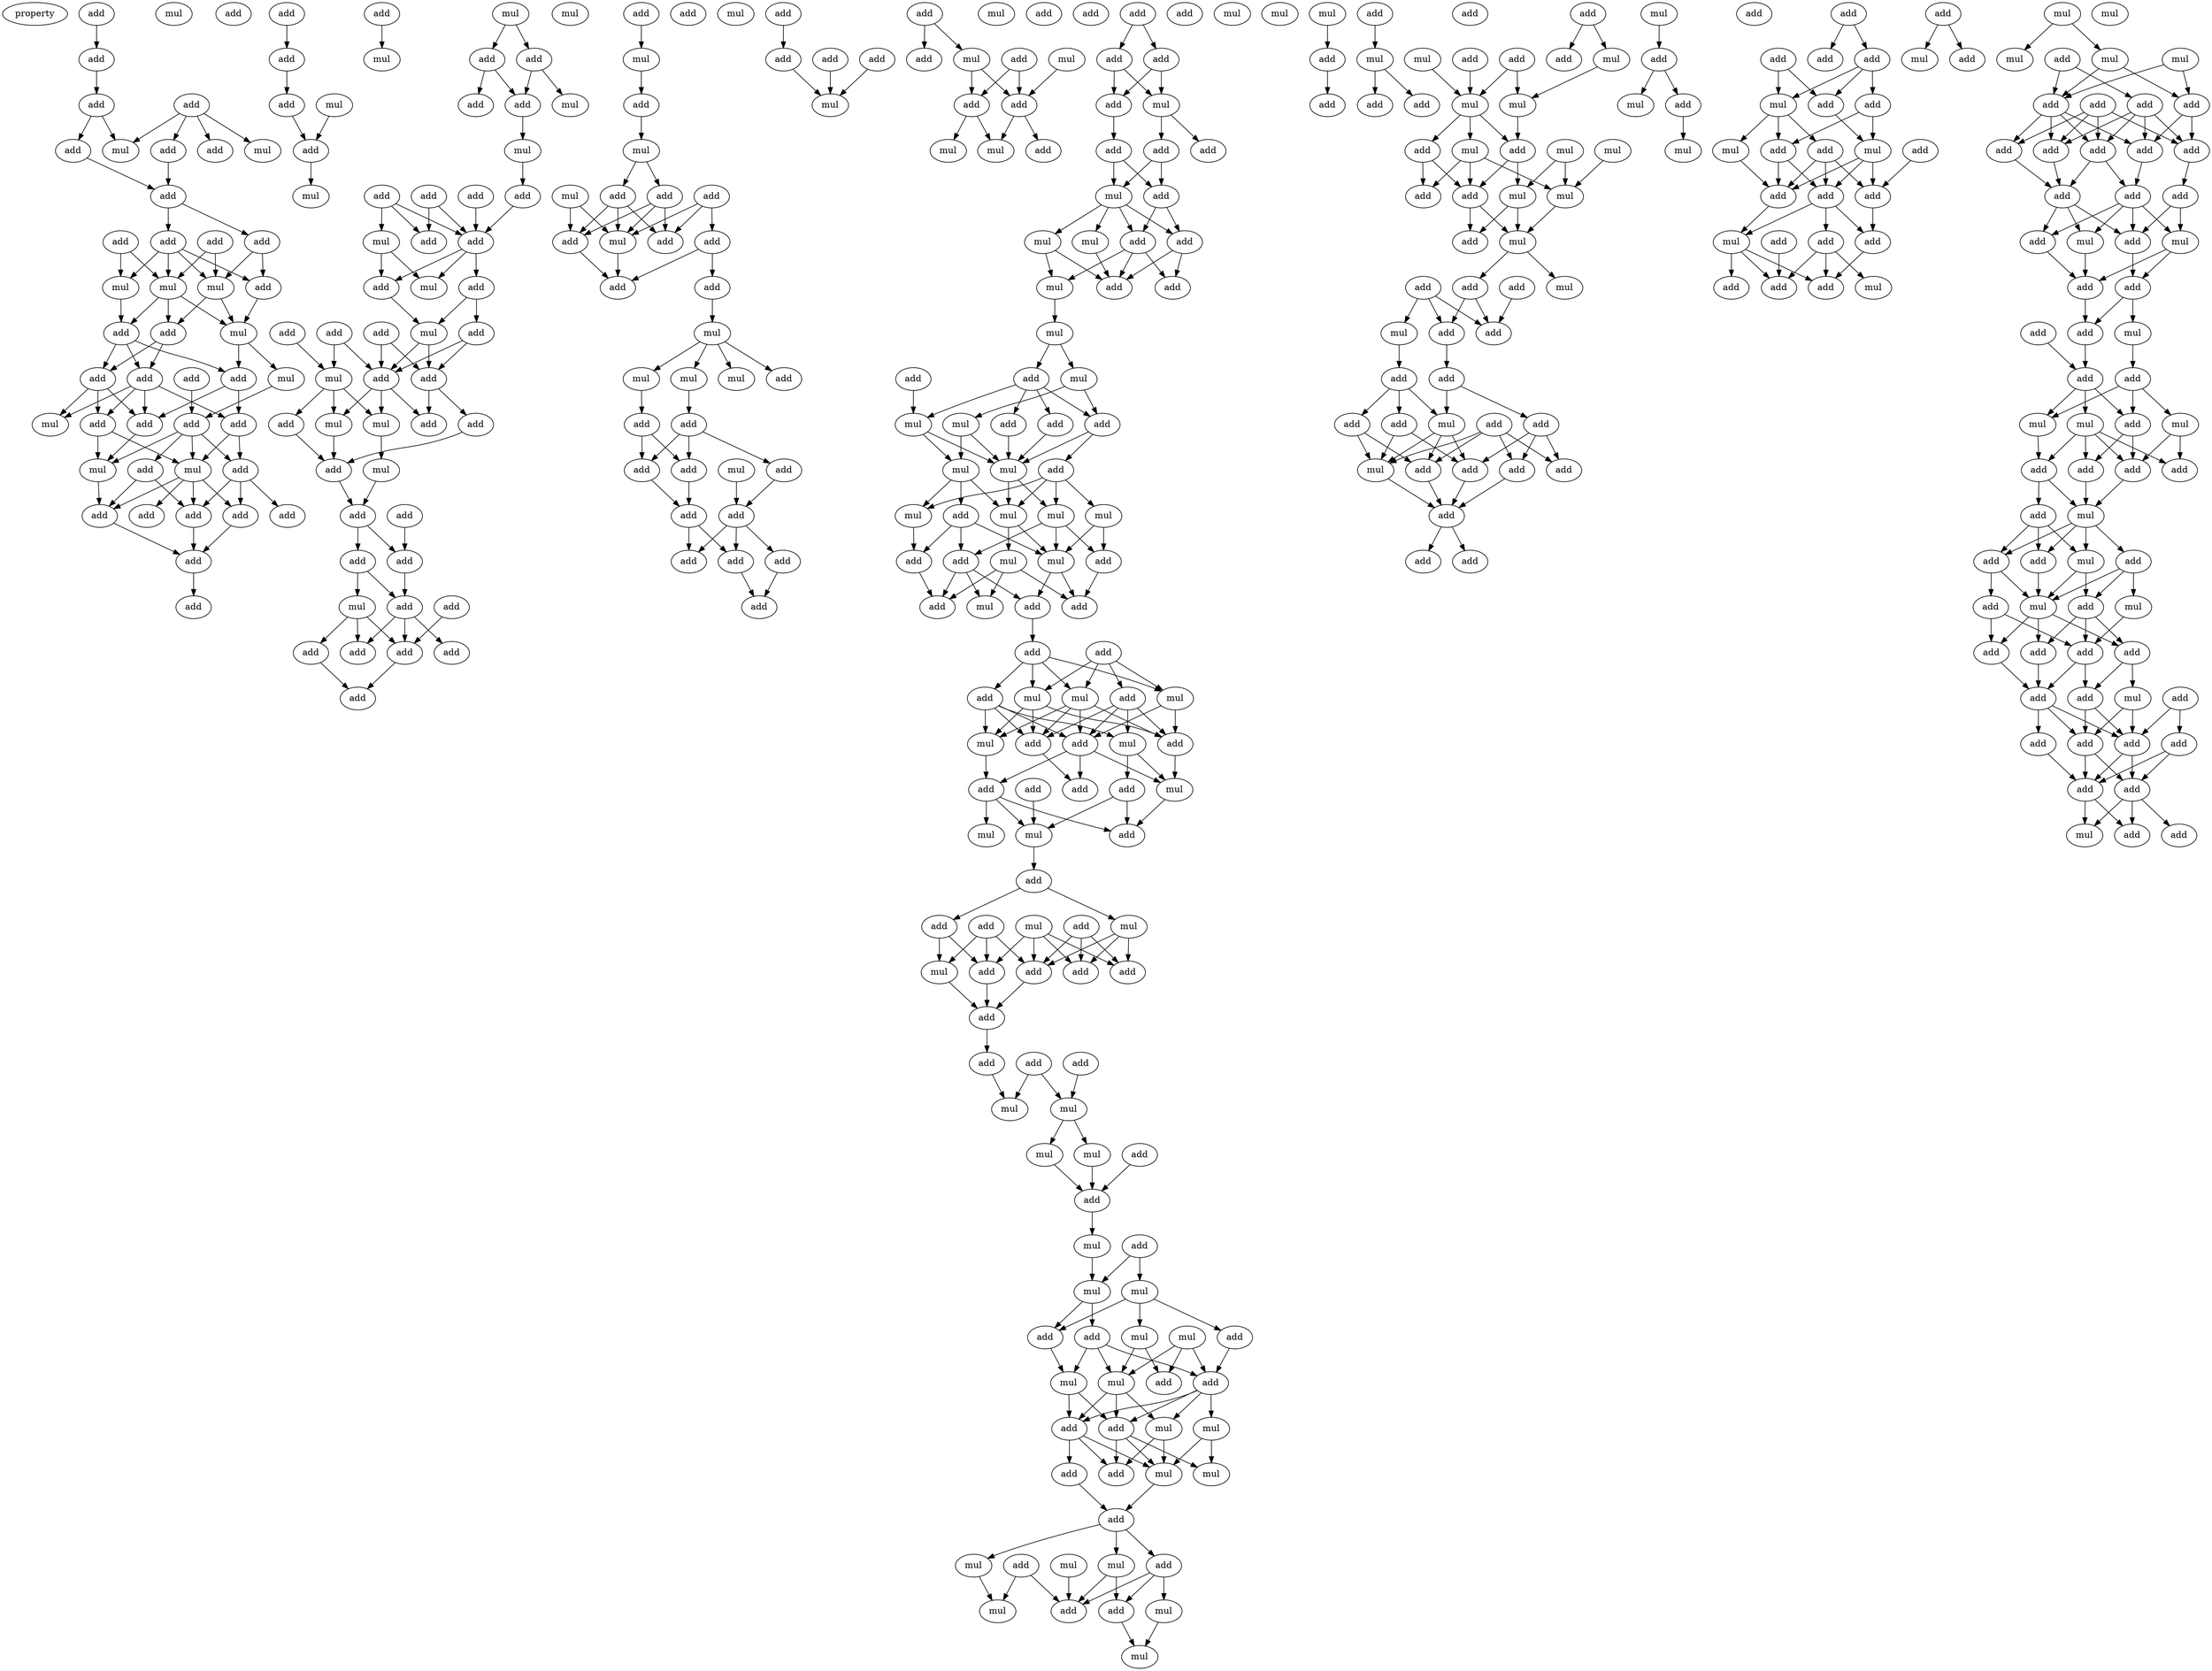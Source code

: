 digraph {
    node [fontcolor=black]
    property [mul=2,lf=1.9]
    0 [ label = add ];
    1 [ label = add ];
    2 [ label = add ];
    3 [ label = add ];
    4 [ label = add ];
    5 [ label = mul ];
    6 [ label = add ];
    7 [ label = mul ];
    8 [ label = add ];
    9 [ label = add ];
    10 [ label = add ];
    11 [ label = add ];
    12 [ label = add ];
    13 [ label = add ];
    14 [ label = mul ];
    15 [ label = mul ];
    16 [ label = mul ];
    17 [ label = mul ];
    18 [ label = add ];
    19 [ label = mul ];
    20 [ label = add ];
    21 [ label = add ];
    22 [ label = add ];
    23 [ label = add ];
    24 [ label = add ];
    25 [ label = add ];
    26 [ label = mul ];
    27 [ label = mul ];
    28 [ label = add ];
    29 [ label = add ];
    30 [ label = add ];
    31 [ label = add ];
    32 [ label = add ];
    33 [ label = add ];
    34 [ label = mul ];
    35 [ label = mul ];
    36 [ label = add ];
    37 [ label = add ];
    38 [ label = add ];
    39 [ label = add ];
    40 [ label = add ];
    41 [ label = add ];
    42 [ label = add ];
    43 [ label = add ];
    44 [ label = add ];
    45 [ label = add ];
    46 [ label = add ];
    47 [ label = mul ];
    48 [ label = add ];
    49 [ label = add ];
    50 [ label = mul ];
    51 [ label = mul ];
    52 [ label = mul ];
    53 [ label = add ];
    54 [ label = add ];
    55 [ label = mul ];
    56 [ label = add ];
    57 [ label = add ];
    58 [ label = mul ];
    59 [ label = add ];
    60 [ label = add ];
    61 [ label = add ];
    62 [ label = add ];
    63 [ label = add ];
    64 [ label = add ];
    65 [ label = mul ];
    66 [ label = add ];
    67 [ label = add ];
    68 [ label = mul ];
    69 [ label = add ];
    70 [ label = add ];
    71 [ label = add ];
    72 [ label = mul ];
    73 [ label = add ];
    74 [ label = add ];
    75 [ label = mul ];
    76 [ label = add ];
    77 [ label = add ];
    78 [ label = mul ];
    79 [ label = add ];
    80 [ label = mul ];
    81 [ label = add ];
    82 [ label = add ];
    83 [ label = mul ];
    84 [ label = mul ];
    85 [ label = add ];
    86 [ label = add ];
    87 [ label = add ];
    88 [ label = add ];
    89 [ label = add ];
    90 [ label = mul ];
    91 [ label = add ];
    92 [ label = add ];
    93 [ label = add ];
    94 [ label = add ];
    95 [ label = add ];
    96 [ label = add ];
    97 [ label = add ];
    98 [ label = mul ];
    99 [ label = add ];
    100 [ label = mul ];
    101 [ label = add ];
    102 [ label = add ];
    103 [ label = add ];
    104 [ label = mul ];
    105 [ label = add ];
    106 [ label = mul ];
    107 [ label = add ];
    108 [ label = add ];
    109 [ label = add ];
    110 [ label = add ];
    111 [ label = add ];
    112 [ label = mul ];
    113 [ label = mul ];
    114 [ label = mul ];
    115 [ label = mul ];
    116 [ label = add ];
    117 [ label = add ];
    118 [ label = add ];
    119 [ label = mul ];
    120 [ label = add ];
    121 [ label = add ];
    122 [ label = add ];
    123 [ label = add ];
    124 [ label = add ];
    125 [ label = add ];
    126 [ label = add ];
    127 [ label = add ];
    128 [ label = add ];
    129 [ label = mul ];
    130 [ label = add ];
    131 [ label = add ];
    132 [ label = add ];
    133 [ label = add ];
    134 [ label = mul ];
    135 [ label = add ];
    136 [ label = add ];
    137 [ label = mul ];
    138 [ label = mul ];
    139 [ label = mul ];
    140 [ label = add ];
    141 [ label = add ];
    142 [ label = add ];
    143 [ label = add ];
    144 [ label = add ];
    145 [ label = mul ];
    146 [ label = add ];
    147 [ label = mul ];
    148 [ label = add ];
    149 [ label = add ];
    150 [ label = add ];
    151 [ label = add ];
    152 [ label = mul ];
    153 [ label = add ];
    154 [ label = add ];
    155 [ label = add ];
    156 [ label = mul ];
    157 [ label = add ];
    158 [ label = mul ];
    159 [ label = mul ];
    160 [ label = add ];
    161 [ label = add ];
    162 [ label = add ];
    163 [ label = add ];
    164 [ label = add ];
    165 [ label = mul ];
    166 [ label = mul ];
    167 [ label = add ];
    168 [ label = add ];
    169 [ label = mul ];
    170 [ label = mul ];
    171 [ label = add ];
    172 [ label = mul ];
    173 [ label = add ];
    174 [ label = add ];
    175 [ label = mul ];
    176 [ label = mul ];
    177 [ label = add ];
    178 [ label = mul ];
    179 [ label = mul ];
    180 [ label = add ];
    181 [ label = mul ];
    182 [ label = mul ];
    183 [ label = mul ];
    184 [ label = add ];
    185 [ label = mul ];
    186 [ label = add ];
    187 [ label = add ];
    188 [ label = add ];
    189 [ label = mul ];
    190 [ label = add ];
    191 [ label = add ];
    192 [ label = mul ];
    193 [ label = add ];
    194 [ label = add ];
    195 [ label = add ];
    196 [ label = mul ];
    197 [ label = add ];
    198 [ label = mul ];
    199 [ label = mul ];
    200 [ label = add ];
    201 [ label = mul ];
    202 [ label = add ];
    203 [ label = mul ];
    204 [ label = add ];
    205 [ label = add ];
    206 [ label = mul ];
    207 [ label = add ];
    208 [ label = add ];
    209 [ label = add ];
    210 [ label = mul ];
    211 [ label = mul ];
    212 [ label = add ];
    213 [ label = add ];
    214 [ label = add ];
    215 [ label = add ];
    216 [ label = mul ];
    217 [ label = mul ];
    218 [ label = add ];
    219 [ label = add ];
    220 [ label = add ];
    221 [ label = mul ];
    222 [ label = add ];
    223 [ label = add ];
    224 [ label = add ];
    225 [ label = mul ];
    226 [ label = add ];
    227 [ label = add ];
    228 [ label = add ];
    229 [ label = mul ];
    230 [ label = mul ];
    231 [ label = mul ];
    232 [ label = mul ];
    233 [ label = add ];
    234 [ label = add ];
    235 [ label = mul ];
    236 [ label = add ];
    237 [ label = mul ];
    238 [ label = mul ];
    239 [ label = mul ];
    240 [ label = mul ];
    241 [ label = add ];
    242 [ label = add ];
    243 [ label = add ];
    244 [ label = add ];
    245 [ label = add ];
    246 [ label = mul ];
    247 [ label = mul ];
    248 [ label = add ];
    249 [ label = add ];
    250 [ label = mul ];
    251 [ label = mul ];
    252 [ label = add ];
    253 [ label = mul ];
    254 [ label = mul ];
    255 [ label = add ];
    256 [ label = add ];
    257 [ label = add ];
    258 [ label = mul ];
    259 [ label = mul ];
    260 [ label = add ];
    261 [ label = mul ];
    262 [ label = mul ];
    263 [ label = mul ];
    264 [ label = add ];
    265 [ label = add ];
    266 [ label = mul ];
    267 [ label = mul ];
    268 [ label = add ];
    269 [ label = mul ];
    270 [ label = add ];
    271 [ label = add ];
    272 [ label = add ];
    273 [ label = add ];
    274 [ label = add ];
    275 [ label = add ];
    276 [ label = add ];
    277 [ label = mul ];
    278 [ label = mul ];
    279 [ label = add ];
    280 [ label = add ];
    281 [ label = mul ];
    282 [ label = mul ];
    283 [ label = mul ];
    284 [ label = add ];
    285 [ label = mul ];
    286 [ label = add ];
    287 [ label = mul ];
    288 [ label = mul ];
    289 [ label = mul ];
    290 [ label = add ];
    291 [ label = add ];
    292 [ label = add ];
    293 [ label = mul ];
    294 [ label = add ];
    295 [ label = add ];
    296 [ label = mul ];
    297 [ label = add ];
    298 [ label = add ];
    299 [ label = add ];
    300 [ label = mul ];
    301 [ label = add ];
    302 [ label = add ];
    303 [ label = add ];
    304 [ label = add ];
    305 [ label = add ];
    306 [ label = mul ];
    307 [ label = add ];
    308 [ label = add ];
    309 [ label = add ];
    310 [ label = mul ];
    311 [ label = add ];
    312 [ label = add ];
    313 [ label = add ];
    314 [ label = mul ];
    315 [ label = add ];
    316 [ label = add ];
    317 [ label = add ];
    318 [ label = mul ];
    319 [ label = add ];
    320 [ label = add ];
    321 [ label = mul ];
    322 [ label = add ];
    323 [ label = add ];
    324 [ label = add ];
    325 [ label = add ];
    326 [ label = add ];
    327 [ label = add ];
    328 [ label = mul ];
    329 [ label = add ];
    330 [ label = add ];
    331 [ label = mul ];
    332 [ label = add ];
    333 [ label = mul ];
    334 [ label = add ];
    335 [ label = add ];
    336 [ label = add ];
    337 [ label = add ];
    338 [ label = add ];
    339 [ label = mul ];
    340 [ label = add ];
    341 [ label = add ];
    342 [ label = add ];
    343 [ label = add ];
    344 [ label = add ];
    345 [ label = mul ];
    346 [ label = mul ];
    347 [ label = add ];
    348 [ label = mul ];
    349 [ label = mul ];
    350 [ label = add ];
    351 [ label = mul ];
    352 [ label = mul ];
    353 [ label = add ];
    354 [ label = add ];
    355 [ label = add ];
    356 [ label = add ];
    357 [ label = add ];
    358 [ label = add ];
    359 [ label = add ];
    360 [ label = add ];
    361 [ label = add ];
    362 [ label = add ];
    363 [ label = add ];
    364 [ label = add ];
    365 [ label = mul ];
    366 [ label = add ];
    367 [ label = mul ];
    368 [ label = mul ];
    369 [ label = add ];
    370 [ label = add ];
    371 [ label = add ];
    372 [ label = mul ];
    373 [ label = add ];
    374 [ label = add ];
    375 [ label = add ];
    376 [ label = add ];
    377 [ label = mul ];
    378 [ label = add ];
    379 [ label = mul ];
    380 [ label = mul ];
    381 [ label = add ];
    382 [ label = add ];
    383 [ label = add ];
    384 [ label = add ];
    385 [ label = add ];
    386 [ label = mul ];
    387 [ label = add ];
    388 [ label = add ];
    389 [ label = mul ];
    390 [ label = add ];
    391 [ label = add ];
    392 [ label = mul ];
    393 [ label = mul ];
    394 [ label = add ];
    395 [ label = add ];
    396 [ label = add ];
    397 [ label = add ];
    398 [ label = add ];
    399 [ label = add ];
    400 [ label = add ];
    401 [ label = mul ];
    402 [ label = add ];
    403 [ label = add ];
    404 [ label = add ];
    405 [ label = add ];
    406 [ label = add ];
    407 [ label = add ];
    408 [ label = add ];
    409 [ label = mul ];
    410 [ label = add ];
    411 [ label = add ];
    0 -> 1 [ name = 0 ];
    1 -> 3 [ name = 1 ];
    2 -> 4 [ name = 2 ];
    2 -> 5 [ name = 3 ];
    2 -> 6 [ name = 4 ];
    2 -> 7 [ name = 5 ];
    3 -> 5 [ name = 6 ];
    3 -> 8 [ name = 7 ];
    6 -> 9 [ name = 8 ];
    8 -> 9 [ name = 9 ];
    9 -> 10 [ name = 10 ];
    9 -> 11 [ name = 11 ];
    10 -> 16 [ name = 12 ];
    10 -> 18 [ name = 13 ];
    11 -> 15 [ name = 14 ];
    11 -> 16 [ name = 15 ];
    11 -> 17 [ name = 16 ];
    11 -> 18 [ name = 17 ];
    12 -> 15 [ name = 18 ];
    12 -> 17 [ name = 19 ];
    13 -> 16 [ name = 20 ];
    13 -> 17 [ name = 21 ];
    15 -> 20 [ name = 22 ];
    16 -> 19 [ name = 23 ];
    16 -> 21 [ name = 24 ];
    17 -> 19 [ name = 25 ];
    17 -> 20 [ name = 26 ];
    17 -> 21 [ name = 27 ];
    18 -> 19 [ name = 28 ];
    19 -> 22 [ name = 29 ];
    19 -> 26 [ name = 30 ];
    20 -> 22 [ name = 31 ];
    20 -> 24 [ name = 32 ];
    20 -> 25 [ name = 33 ];
    21 -> 24 [ name = 34 ];
    21 -> 25 [ name = 35 ];
    22 -> 30 [ name = 36 ];
    22 -> 31 [ name = 37 ];
    23 -> 28 [ name = 38 ];
    24 -> 27 [ name = 39 ];
    24 -> 29 [ name = 40 ];
    24 -> 30 [ name = 41 ];
    24 -> 31 [ name = 42 ];
    25 -> 27 [ name = 43 ];
    25 -> 29 [ name = 44 ];
    25 -> 31 [ name = 45 ];
    26 -> 28 [ name = 46 ];
    28 -> 32 [ name = 47 ];
    28 -> 33 [ name = 48 ];
    28 -> 34 [ name = 49 ];
    28 -> 35 [ name = 50 ];
    29 -> 34 [ name = 51 ];
    29 -> 35 [ name = 52 ];
    30 -> 32 [ name = 53 ];
    30 -> 35 [ name = 54 ];
    31 -> 34 [ name = 55 ];
    32 -> 38 [ name = 56 ];
    32 -> 39 [ name = 57 ];
    32 -> 40 [ name = 58 ];
    33 -> 36 [ name = 59 ];
    33 -> 39 [ name = 60 ];
    34 -> 36 [ name = 61 ];
    35 -> 36 [ name = 62 ];
    35 -> 37 [ name = 63 ];
    35 -> 39 [ name = 64 ];
    35 -> 40 [ name = 65 ];
    36 -> 41 [ name = 66 ];
    39 -> 41 [ name = 67 ];
    40 -> 41 [ name = 68 ];
    41 -> 43 [ name = 69 ];
    44 -> 45 [ name = 70 ];
    45 -> 46 [ name = 71 ];
    46 -> 48 [ name = 72 ];
    47 -> 48 [ name = 73 ];
    48 -> 50 [ name = 74 ];
    49 -> 52 [ name = 75 ];
    51 -> 53 [ name = 76 ];
    51 -> 54 [ name = 77 ];
    53 -> 56 [ name = 78 ];
    53 -> 57 [ name = 79 ];
    54 -> 55 [ name = 80 ];
    54 -> 57 [ name = 81 ];
    57 -> 58 [ name = 82 ];
    58 -> 62 [ name = 83 ];
    59 -> 63 [ name = 84 ];
    59 -> 64 [ name = 85 ];
    60 -> 63 [ name = 86 ];
    60 -> 64 [ name = 87 ];
    60 -> 65 [ name = 88 ];
    61 -> 64 [ name = 89 ];
    62 -> 64 [ name = 90 ];
    64 -> 66 [ name = 91 ];
    64 -> 67 [ name = 92 ];
    64 -> 68 [ name = 93 ];
    65 -> 66 [ name = 94 ];
    65 -> 68 [ name = 95 ];
    66 -> 72 [ name = 96 ];
    67 -> 72 [ name = 97 ];
    67 -> 73 [ name = 98 ];
    69 -> 75 [ name = 99 ];
    70 -> 75 [ name = 100 ];
    70 -> 76 [ name = 101 ];
    71 -> 74 [ name = 102 ];
    71 -> 76 [ name = 103 ];
    72 -> 74 [ name = 104 ];
    72 -> 76 [ name = 105 ];
    73 -> 74 [ name = 106 ];
    73 -> 76 [ name = 107 ];
    74 -> 77 [ name = 108 ];
    74 -> 79 [ name = 109 ];
    75 -> 78 [ name = 110 ];
    75 -> 80 [ name = 111 ];
    75 -> 81 [ name = 112 ];
    76 -> 77 [ name = 113 ];
    76 -> 78 [ name = 114 ];
    76 -> 80 [ name = 115 ];
    78 -> 82 [ name = 116 ];
    79 -> 82 [ name = 117 ];
    80 -> 83 [ name = 118 ];
    81 -> 82 [ name = 119 ];
    82 -> 85 [ name = 120 ];
    83 -> 85 [ name = 121 ];
    85 -> 87 [ name = 122 ];
    85 -> 88 [ name = 123 ];
    86 -> 88 [ name = 124 ];
    87 -> 89 [ name = 125 ];
    87 -> 90 [ name = 126 ];
    88 -> 89 [ name = 127 ];
    89 -> 93 [ name = 128 ];
    89 -> 94 [ name = 129 ];
    89 -> 95 [ name = 130 ];
    90 -> 94 [ name = 131 ];
    90 -> 95 [ name = 132 ];
    90 -> 96 [ name = 133 ];
    91 -> 95 [ name = 134 ];
    92 -> 98 [ name = 135 ];
    95 -> 97 [ name = 136 ];
    96 -> 97 [ name = 137 ];
    98 -> 99 [ name = 138 ];
    99 -> 100 [ name = 139 ];
    100 -> 102 [ name = 140 ];
    100 -> 103 [ name = 141 ];
    102 -> 106 [ name = 142 ];
    102 -> 107 [ name = 143 ];
    102 -> 109 [ name = 144 ];
    103 -> 106 [ name = 145 ];
    103 -> 107 [ name = 146 ];
    103 -> 109 [ name = 147 ];
    104 -> 106 [ name = 148 ];
    104 -> 109 [ name = 149 ];
    105 -> 106 [ name = 150 ];
    105 -> 107 [ name = 151 ];
    105 -> 108 [ name = 152 ];
    106 -> 111 [ name = 153 ];
    108 -> 110 [ name = 154 ];
    108 -> 111 [ name = 155 ];
    109 -> 111 [ name = 156 ];
    110 -> 112 [ name = 157 ];
    112 -> 113 [ name = 158 ];
    112 -> 114 [ name = 159 ];
    112 -> 115 [ name = 160 ];
    112 -> 116 [ name = 161 ];
    113 -> 117 [ name = 162 ];
    115 -> 118 [ name = 163 ];
    117 -> 120 [ name = 164 ];
    117 -> 121 [ name = 165 ];
    117 -> 122 [ name = 166 ];
    118 -> 120 [ name = 167 ];
    118 -> 121 [ name = 168 ];
    119 -> 123 [ name = 169 ];
    120 -> 124 [ name = 170 ];
    121 -> 124 [ name = 171 ];
    122 -> 123 [ name = 172 ];
    123 -> 125 [ name = 173 ];
    123 -> 126 [ name = 174 ];
    123 -> 127 [ name = 175 ];
    124 -> 125 [ name = 176 ];
    124 -> 127 [ name = 177 ];
    126 -> 128 [ name = 178 ];
    127 -> 128 [ name = 179 ];
    130 -> 132 [ name = 180 ];
    131 -> 134 [ name = 181 ];
    132 -> 134 [ name = 182 ];
    133 -> 134 [ name = 183 ];
    135 -> 136 [ name = 184 ];
    135 -> 137 [ name = 185 ];
    137 -> 141 [ name = 186 ];
    137 -> 142 [ name = 187 ];
    139 -> 142 [ name = 188 ];
    140 -> 141 [ name = 189 ];
    140 -> 142 [ name = 190 ];
    141 -> 145 [ name = 191 ];
    141 -> 147 [ name = 192 ];
    142 -> 146 [ name = 193 ];
    142 -> 147 [ name = 194 ];
    148 -> 149 [ name = 195 ];
    148 -> 150 [ name = 196 ];
    149 -> 151 [ name = 197 ];
    149 -> 152 [ name = 198 ];
    150 -> 151 [ name = 199 ];
    150 -> 152 [ name = 200 ];
    151 -> 153 [ name = 201 ];
    152 -> 154 [ name = 202 ];
    152 -> 155 [ name = 203 ];
    153 -> 156 [ name = 204 ];
    153 -> 157 [ name = 205 ];
    155 -> 156 [ name = 206 ];
    155 -> 157 [ name = 207 ];
    156 -> 158 [ name = 208 ];
    156 -> 159 [ name = 209 ];
    156 -> 161 [ name = 210 ];
    156 -> 162 [ name = 211 ];
    157 -> 161 [ name = 212 ];
    157 -> 162 [ name = 213 ];
    158 -> 163 [ name = 214 ];
    158 -> 165 [ name = 215 ];
    159 -> 163 [ name = 216 ];
    161 -> 163 [ name = 217 ];
    161 -> 164 [ name = 218 ];
    161 -> 165 [ name = 219 ];
    162 -> 163 [ name = 220 ];
    162 -> 164 [ name = 221 ];
    165 -> 166 [ name = 222 ];
    166 -> 167 [ name = 223 ];
    166 -> 169 [ name = 224 ];
    167 -> 170 [ name = 225 ];
    167 -> 171 [ name = 226 ];
    167 -> 173 [ name = 227 ];
    167 -> 174 [ name = 228 ];
    168 -> 170 [ name = 229 ];
    169 -> 171 [ name = 230 ];
    169 -> 172 [ name = 231 ];
    170 -> 175 [ name = 232 ];
    170 -> 176 [ name = 233 ];
    171 -> 175 [ name = 234 ];
    171 -> 177 [ name = 235 ];
    172 -> 175 [ name = 236 ];
    172 -> 176 [ name = 237 ];
    173 -> 175 [ name = 238 ];
    174 -> 175 [ name = 239 ];
    175 -> 179 [ name = 240 ];
    175 -> 181 [ name = 241 ];
    176 -> 180 [ name = 242 ];
    176 -> 181 [ name = 243 ];
    176 -> 182 [ name = 244 ];
    177 -> 178 [ name = 245 ];
    177 -> 179 [ name = 246 ];
    177 -> 181 [ name = 247 ];
    177 -> 182 [ name = 248 ];
    178 -> 183 [ name = 249 ];
    178 -> 186 [ name = 250 ];
    179 -> 183 [ name = 251 ];
    179 -> 184 [ name = 252 ];
    179 -> 186 [ name = 253 ];
    180 -> 183 [ name = 254 ];
    180 -> 184 [ name = 255 ];
    180 -> 187 [ name = 256 ];
    181 -> 183 [ name = 257 ];
    181 -> 185 [ name = 258 ];
    182 -> 187 [ name = 259 ];
    183 -> 188 [ name = 260 ];
    183 -> 190 [ name = 261 ];
    184 -> 189 [ name = 262 ];
    184 -> 190 [ name = 263 ];
    184 -> 191 [ name = 264 ];
    185 -> 188 [ name = 265 ];
    185 -> 189 [ name = 266 ];
    185 -> 191 [ name = 267 ];
    186 -> 188 [ name = 268 ];
    187 -> 191 [ name = 269 ];
    190 -> 194 [ name = 270 ];
    193 -> 196 [ name = 271 ];
    193 -> 197 [ name = 272 ];
    193 -> 198 [ name = 273 ];
    193 -> 199 [ name = 274 ];
    194 -> 195 [ name = 275 ];
    194 -> 196 [ name = 276 ];
    194 -> 198 [ name = 277 ];
    194 -> 199 [ name = 278 ];
    195 -> 201 [ name = 279 ];
    195 -> 202 [ name = 280 ];
    195 -> 203 [ name = 281 ];
    195 -> 204 [ name = 282 ];
    196 -> 200 [ name = 283 ];
    196 -> 201 [ name = 284 ];
    196 -> 204 [ name = 285 ];
    197 -> 200 [ name = 286 ];
    197 -> 202 [ name = 287 ];
    197 -> 203 [ name = 288 ];
    197 -> 204 [ name = 289 ];
    198 -> 200 [ name = 290 ];
    198 -> 201 [ name = 291 ];
    198 -> 202 [ name = 292 ];
    198 -> 204 [ name = 293 ];
    199 -> 200 [ name = 294 ];
    199 -> 202 [ name = 295 ];
    200 -> 206 [ name = 296 ];
    201 -> 208 [ name = 297 ];
    202 -> 205 [ name = 298 ];
    202 -> 206 [ name = 299 ];
    202 -> 208 [ name = 300 ];
    203 -> 206 [ name = 301 ];
    203 -> 209 [ name = 302 ];
    204 -> 205 [ name = 303 ];
    206 -> 212 [ name = 304 ];
    207 -> 211 [ name = 305 ];
    208 -> 210 [ name = 306 ];
    208 -> 211 [ name = 307 ];
    208 -> 212 [ name = 308 ];
    209 -> 211 [ name = 309 ];
    209 -> 212 [ name = 310 ];
    211 -> 213 [ name = 311 ];
    213 -> 216 [ name = 312 ];
    213 -> 218 [ name = 313 ];
    214 -> 219 [ name = 314 ];
    214 -> 222 [ name = 315 ];
    214 -> 223 [ name = 316 ];
    215 -> 220 [ name = 317 ];
    215 -> 221 [ name = 318 ];
    215 -> 222 [ name = 319 ];
    216 -> 219 [ name = 320 ];
    216 -> 222 [ name = 321 ];
    216 -> 223 [ name = 322 ];
    217 -> 219 [ name = 323 ];
    217 -> 220 [ name = 324 ];
    217 -> 222 [ name = 325 ];
    217 -> 223 [ name = 326 ];
    218 -> 220 [ name = 327 ];
    218 -> 221 [ name = 328 ];
    220 -> 224 [ name = 329 ];
    221 -> 224 [ name = 330 ];
    222 -> 224 [ name = 331 ];
    224 -> 226 [ name = 332 ];
    226 -> 230 [ name = 333 ];
    227 -> 229 [ name = 334 ];
    227 -> 230 [ name = 335 ];
    228 -> 229 [ name = 336 ];
    229 -> 231 [ name = 337 ];
    229 -> 232 [ name = 338 ];
    231 -> 234 [ name = 339 ];
    232 -> 234 [ name = 340 ];
    233 -> 234 [ name = 341 ];
    234 -> 235 [ name = 342 ];
    235 -> 237 [ name = 343 ];
    236 -> 237 [ name = 344 ];
    236 -> 238 [ name = 345 ];
    237 -> 241 [ name = 346 ];
    237 -> 243 [ name = 347 ];
    238 -> 240 [ name = 348 ];
    238 -> 241 [ name = 349 ];
    238 -> 242 [ name = 350 ];
    239 -> 244 [ name = 351 ];
    239 -> 245 [ name = 352 ];
    239 -> 247 [ name = 353 ];
    240 -> 244 [ name = 354 ];
    240 -> 247 [ name = 355 ];
    241 -> 246 [ name = 356 ];
    242 -> 245 [ name = 357 ];
    243 -> 245 [ name = 358 ];
    243 -> 246 [ name = 359 ];
    243 -> 247 [ name = 360 ];
    245 -> 248 [ name = 361 ];
    245 -> 249 [ name = 362 ];
    245 -> 250 [ name = 363 ];
    245 -> 251 [ name = 364 ];
    246 -> 248 [ name = 365 ];
    246 -> 249 [ name = 366 ];
    247 -> 248 [ name = 367 ];
    247 -> 249 [ name = 368 ];
    247 -> 251 [ name = 369 ];
    248 -> 252 [ name = 370 ];
    248 -> 254 [ name = 371 ];
    248 -> 255 [ name = 372 ];
    249 -> 252 [ name = 373 ];
    249 -> 253 [ name = 374 ];
    249 -> 254 [ name = 375 ];
    250 -> 253 [ name = 376 ];
    250 -> 254 [ name = 377 ];
    251 -> 252 [ name = 378 ];
    251 -> 254 [ name = 379 ];
    254 -> 256 [ name = 380 ];
    255 -> 256 [ name = 381 ];
    256 -> 258 [ name = 382 ];
    256 -> 259 [ name = 383 ];
    256 -> 260 [ name = 384 ];
    257 -> 262 [ name = 385 ];
    257 -> 264 [ name = 386 ];
    258 -> 264 [ name = 387 ];
    258 -> 265 [ name = 388 ];
    259 -> 262 [ name = 389 ];
    260 -> 263 [ name = 390 ];
    260 -> 264 [ name = 391 ];
    260 -> 265 [ name = 392 ];
    261 -> 264 [ name = 393 ];
    263 -> 266 [ name = 394 ];
    265 -> 266 [ name = 395 ];
    267 -> 271 [ name = 396 ];
    268 -> 269 [ name = 397 ];
    269 -> 273 [ name = 398 ];
    269 -> 274 [ name = 399 ];
    271 -> 272 [ name = 400 ];
    275 -> 278 [ name = 401 ];
    275 -> 280 [ name = 402 ];
    276 -> 281 [ name = 403 ];
    277 -> 281 [ name = 404 ];
    278 -> 282 [ name = 405 ];
    279 -> 281 [ name = 406 ];
    279 -> 282 [ name = 407 ];
    281 -> 284 [ name = 408 ];
    281 -> 286 [ name = 409 ];
    281 -> 287 [ name = 410 ];
    282 -> 284 [ name = 411 ];
    283 -> 288 [ name = 412 ];
    283 -> 289 [ name = 413 ];
    284 -> 289 [ name = 414 ];
    284 -> 291 [ name = 415 ];
    285 -> 288 [ name = 416 ];
    286 -> 290 [ name = 417 ];
    286 -> 291 [ name = 418 ];
    287 -> 288 [ name = 419 ];
    287 -> 290 [ name = 420 ];
    287 -> 291 [ name = 421 ];
    288 -> 293 [ name = 422 ];
    289 -> 292 [ name = 423 ];
    289 -> 293 [ name = 424 ];
    291 -> 292 [ name = 425 ];
    291 -> 293 [ name = 426 ];
    293 -> 295 [ name = 427 ];
    293 -> 296 [ name = 428 ];
    294 -> 299 [ name = 429 ];
    295 -> 298 [ name = 430 ];
    295 -> 299 [ name = 431 ];
    297 -> 298 [ name = 432 ];
    297 -> 299 [ name = 433 ];
    297 -> 300 [ name = 434 ];
    298 -> 302 [ name = 435 ];
    300 -> 301 [ name = 436 ];
    301 -> 305 [ name = 437 ];
    301 -> 306 [ name = 438 ];
    301 -> 307 [ name = 439 ];
    302 -> 304 [ name = 440 ];
    302 -> 306 [ name = 441 ];
    303 -> 308 [ name = 442 ];
    303 -> 309 [ name = 443 ];
    303 -> 310 [ name = 444 ];
    303 -> 312 [ name = 445 ];
    304 -> 309 [ name = 446 ];
    304 -> 311 [ name = 447 ];
    304 -> 312 [ name = 448 ];
    305 -> 310 [ name = 449 ];
    305 -> 311 [ name = 450 ];
    306 -> 308 [ name = 451 ];
    306 -> 310 [ name = 452 ];
    306 -> 311 [ name = 453 ];
    307 -> 308 [ name = 454 ];
    307 -> 310 [ name = 455 ];
    308 -> 313 [ name = 456 ];
    309 -> 313 [ name = 457 ];
    310 -> 313 [ name = 458 ];
    311 -> 313 [ name = 459 ];
    313 -> 315 [ name = 460 ];
    313 -> 316 [ name = 461 ];
    314 -> 317 [ name = 462 ];
    317 -> 318 [ name = 463 ];
    317 -> 319 [ name = 464 ];
    319 -> 321 [ name = 465 ];
    322 -> 324 [ name = 466 ];
    322 -> 325 [ name = 467 ];
    323 -> 327 [ name = 468 ];
    323 -> 328 [ name = 469 ];
    324 -> 326 [ name = 470 ];
    324 -> 327 [ name = 471 ];
    324 -> 328 [ name = 472 ];
    326 -> 329 [ name = 473 ];
    326 -> 331 [ name = 474 ];
    327 -> 331 [ name = 475 ];
    328 -> 329 [ name = 476 ];
    328 -> 330 [ name = 477 ];
    328 -> 333 [ name = 478 ];
    329 -> 334 [ name = 479 ];
    329 -> 336 [ name = 480 ];
    330 -> 334 [ name = 481 ];
    330 -> 335 [ name = 482 ];
    330 -> 336 [ name = 483 ];
    331 -> 334 [ name = 484 ];
    331 -> 335 [ name = 485 ];
    331 -> 336 [ name = 486 ];
    332 -> 335 [ name = 487 ];
    333 -> 336 [ name = 488 ];
    334 -> 338 [ name = 489 ];
    334 -> 339 [ name = 490 ];
    334 -> 340 [ name = 491 ];
    335 -> 338 [ name = 492 ];
    336 -> 339 [ name = 493 ];
    337 -> 344 [ name = 494 ];
    338 -> 342 [ name = 495 ];
    339 -> 342 [ name = 496 ];
    339 -> 343 [ name = 497 ];
    339 -> 344 [ name = 498 ];
    340 -> 342 [ name = 499 ];
    340 -> 344 [ name = 500 ];
    340 -> 345 [ name = 501 ];
    341 -> 346 [ name = 502 ];
    341 -> 347 [ name = 503 ];
    348 -> 351 [ name = 504 ];
    348 -> 352 [ name = 505 ];
    349 -> 355 [ name = 506 ];
    349 -> 356 [ name = 507 ];
    350 -> 354 [ name = 508 ];
    350 -> 355 [ name = 509 ];
    352 -> 355 [ name = 510 ];
    352 -> 356 [ name = 511 ];
    353 -> 357 [ name = 512 ];
    353 -> 359 [ name = 513 ];
    353 -> 360 [ name = 514 ];
    353 -> 361 [ name = 515 ];
    354 -> 357 [ name = 516 ];
    354 -> 358 [ name = 517 ];
    354 -> 359 [ name = 518 ];
    354 -> 361 [ name = 519 ];
    355 -> 358 [ name = 520 ];
    355 -> 359 [ name = 521 ];
    355 -> 360 [ name = 522 ];
    355 -> 361 [ name = 523 ];
    356 -> 357 [ name = 524 ];
    356 -> 358 [ name = 525 ];
    357 -> 364 [ name = 526 ];
    358 -> 362 [ name = 527 ];
    359 -> 362 [ name = 528 ];
    359 -> 363 [ name = 529 ];
    360 -> 363 [ name = 530 ];
    361 -> 363 [ name = 531 ];
    362 -> 365 [ name = 532 ];
    362 -> 366 [ name = 533 ];
    362 -> 368 [ name = 534 ];
    362 -> 369 [ name = 535 ];
    363 -> 365 [ name = 536 ];
    363 -> 366 [ name = 537 ];
    363 -> 369 [ name = 538 ];
    364 -> 368 [ name = 539 ];
    364 -> 369 [ name = 540 ];
    365 -> 370 [ name = 541 ];
    366 -> 370 [ name = 542 ];
    368 -> 370 [ name = 543 ];
    368 -> 371 [ name = 544 ];
    369 -> 371 [ name = 545 ];
    370 -> 373 [ name = 546 ];
    371 -> 372 [ name = 547 ];
    371 -> 373 [ name = 548 ];
    372 -> 376 [ name = 549 ];
    373 -> 375 [ name = 550 ];
    374 -> 375 [ name = 551 ];
    375 -> 377 [ name = 552 ];
    375 -> 378 [ name = 553 ];
    375 -> 380 [ name = 554 ];
    376 -> 378 [ name = 555 ];
    376 -> 379 [ name = 556 ];
    376 -> 380 [ name = 557 ];
    377 -> 381 [ name = 558 ];
    377 -> 382 [ name = 559 ];
    377 -> 383 [ name = 560 ];
    377 -> 384 [ name = 561 ];
    378 -> 383 [ name = 562 ];
    378 -> 384 [ name = 563 ];
    379 -> 382 [ name = 564 ];
    379 -> 383 [ name = 565 ];
    380 -> 381 [ name = 566 ];
    381 -> 385 [ name = 567 ];
    381 -> 386 [ name = 568 ];
    383 -> 386 [ name = 569 ];
    384 -> 386 [ name = 570 ];
    385 -> 387 [ name = 571 ];
    385 -> 389 [ name = 572 ];
    385 -> 390 [ name = 573 ];
    386 -> 387 [ name = 574 ];
    386 -> 388 [ name = 575 ];
    386 -> 389 [ name = 576 ];
    386 -> 390 [ name = 577 ];
    387 -> 391 [ name = 578 ];
    387 -> 393 [ name = 579 ];
    388 -> 392 [ name = 580 ];
    388 -> 393 [ name = 581 ];
    388 -> 394 [ name = 582 ];
    389 -> 393 [ name = 583 ];
    389 -> 394 [ name = 584 ];
    390 -> 393 [ name = 585 ];
    391 -> 395 [ name = 586 ];
    391 -> 397 [ name = 587 ];
    392 -> 395 [ name = 588 ];
    393 -> 396 [ name = 589 ];
    393 -> 397 [ name = 590 ];
    393 -> 398 [ name = 591 ];
    394 -> 395 [ name = 592 ];
    394 -> 396 [ name = 593 ];
    394 -> 398 [ name = 594 ];
    395 -> 400 [ name = 595 ];
    395 -> 402 [ name = 596 ];
    396 -> 400 [ name = 597 ];
    396 -> 401 [ name = 598 ];
    397 -> 402 [ name = 599 ];
    398 -> 402 [ name = 600 ];
    399 -> 403 [ name = 601 ];
    399 -> 405 [ name = 602 ];
    400 -> 403 [ name = 603 ];
    400 -> 406 [ name = 604 ];
    401 -> 403 [ name = 605 ];
    401 -> 406 [ name = 606 ];
    402 -> 403 [ name = 607 ];
    402 -> 404 [ name = 608 ];
    402 -> 406 [ name = 609 ];
    403 -> 407 [ name = 610 ];
    403 -> 408 [ name = 611 ];
    404 -> 407 [ name = 612 ];
    405 -> 407 [ name = 613 ];
    405 -> 408 [ name = 614 ];
    406 -> 407 [ name = 615 ];
    406 -> 408 [ name = 616 ];
    407 -> 409 [ name = 617 ];
    407 -> 411 [ name = 618 ];
    408 -> 409 [ name = 619 ];
    408 -> 410 [ name = 620 ];
    408 -> 411 [ name = 621 ];
}

